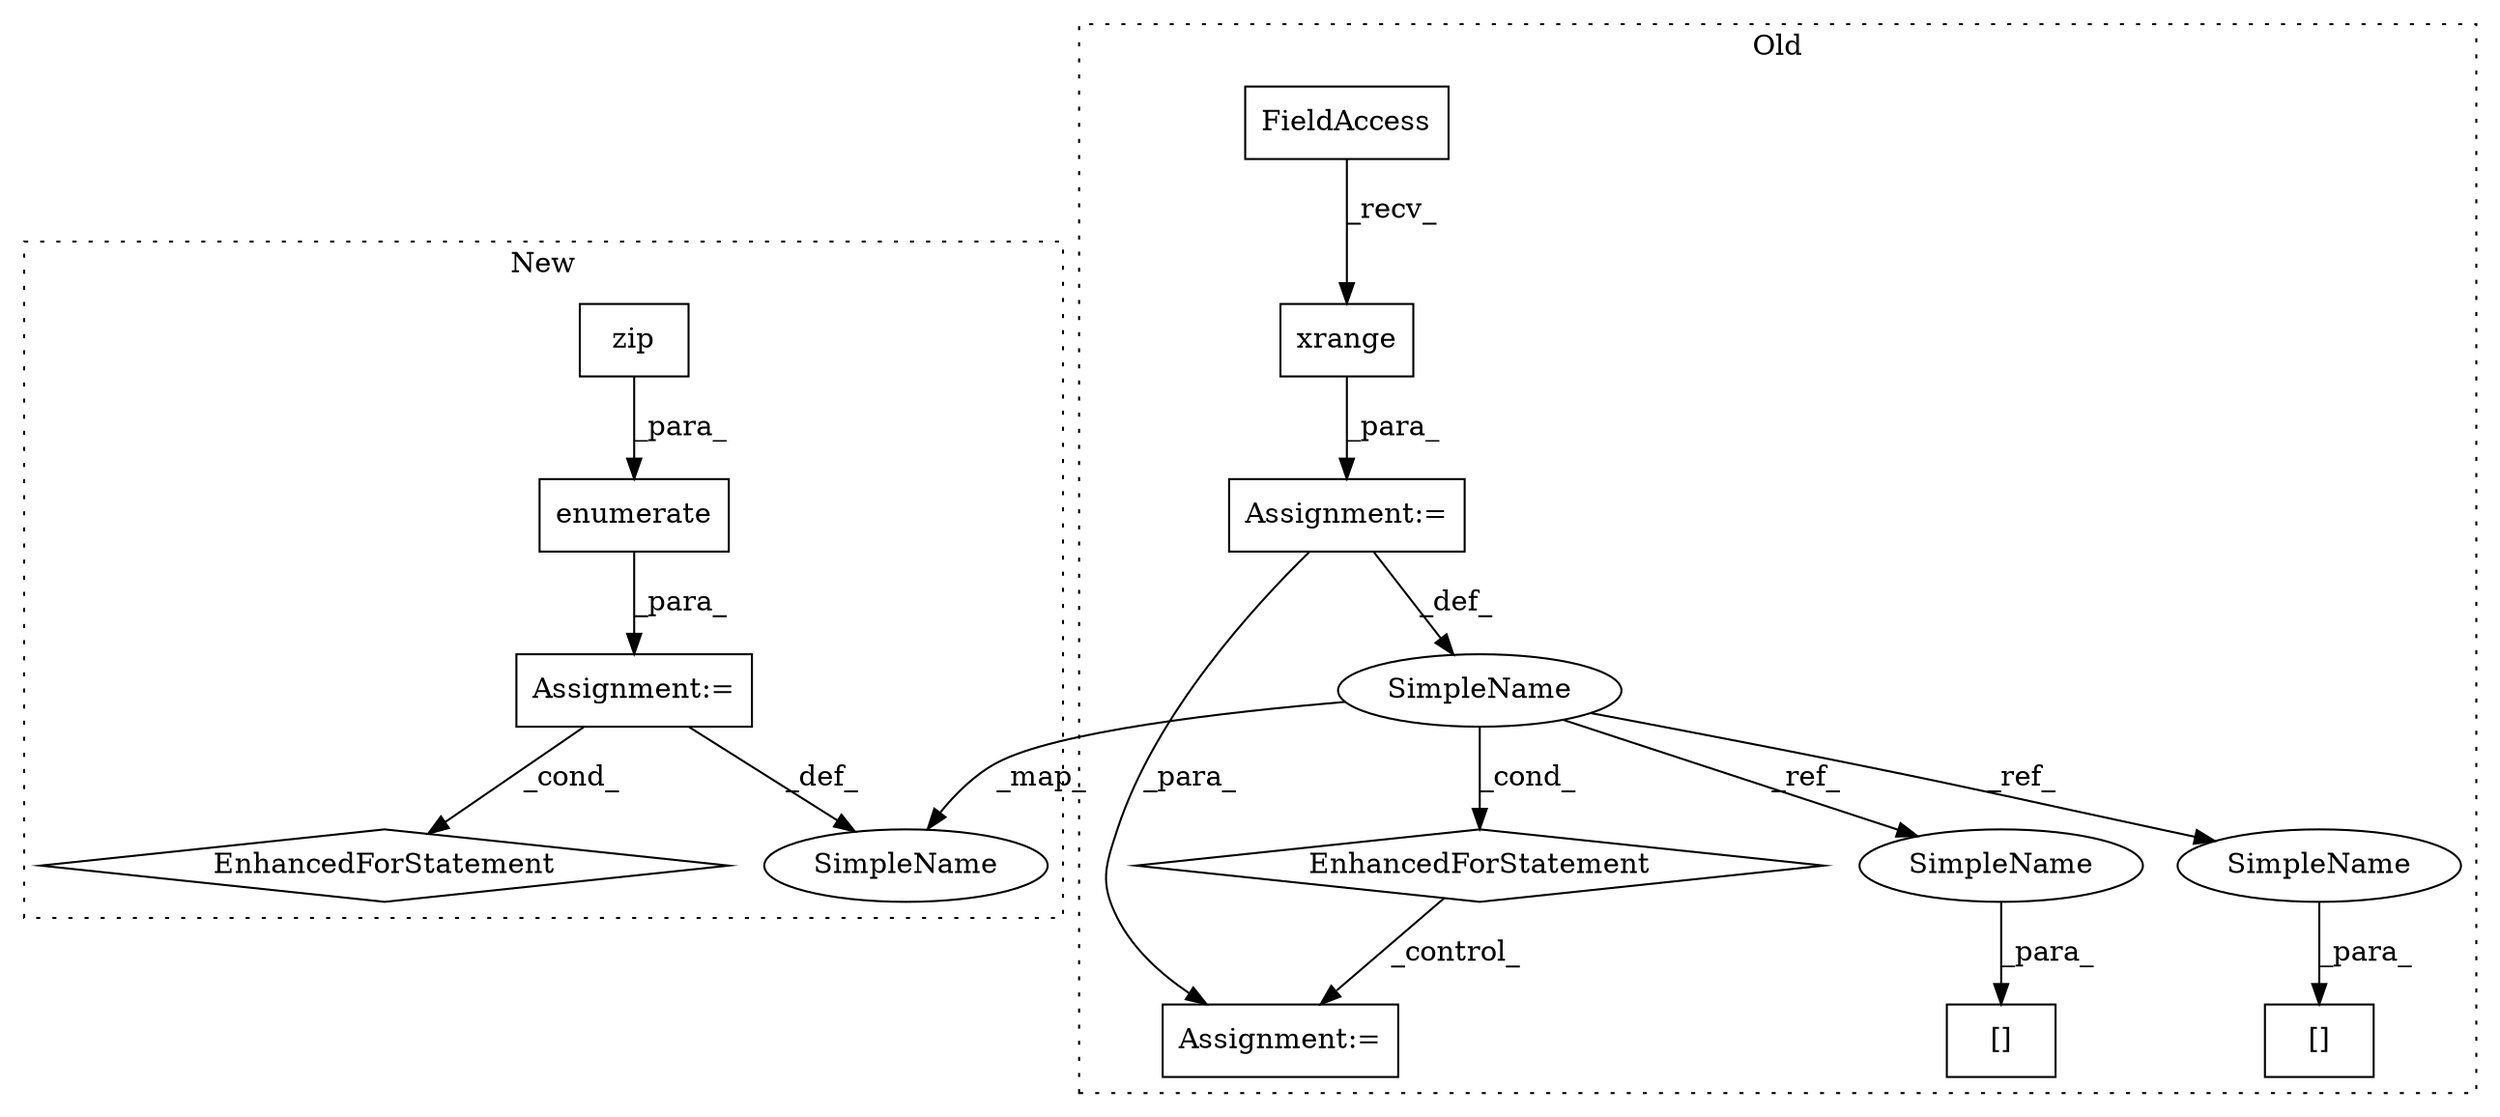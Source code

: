 digraph G {
subgraph cluster0 {
1 [label="xrange" a="32" s="9083,9099" l="7,1" shape="box"];
3 [label="Assignment:=" a="7" s="9012,9100" l="53,2" shape="box"];
5 [label="EnhancedForStatement" a="70" s="9012,9100" l="53,2" shape="diamond"];
6 [label="[]" a="2" s="9235,9246" l="10,1" shape="box"];
7 [label="Assignment:=" a="7" s="9312" l="1" shape="box"];
8 [label="[]" a="2" s="9269,9290" l="20,1" shape="box"];
10 [label="SimpleName" a="42" s="9069" l="1" shape="ellipse"];
12 [label="FieldAccess" a="22" s="9073" l="3" shape="box"];
14 [label="SimpleName" a="42" s="9289" l="1" shape="ellipse"];
15 [label="SimpleName" a="42" s="9245" l="1" shape="ellipse"];
label = "Old";
style="dotted";
}
subgraph cluster1 {
2 [label="EnhancedForStatement" a="70" s="9358,9491" l="110,2" shape="diamond"];
4 [label="Assignment:=" a="7" s="9358,9491" l="110,2" shape="box"];
9 [label="enumerate" a="32" s="9280,9351" l="10,1" shape="box"];
11 [label="SimpleName" a="42" s="9415" l="1" shape="ellipse"];
13 [label="zip" a="32" s="9290,9350" l="4,1" shape="box"];
label = "New";
style="dotted";
}
1 -> 3 [label="_para_"];
3 -> 7 [label="_para_"];
3 -> 10 [label="_def_"];
4 -> 11 [label="_def_"];
4 -> 2 [label="_cond_"];
5 -> 7 [label="_control_"];
9 -> 4 [label="_para_"];
10 -> 14 [label="_ref_"];
10 -> 11 [label="_map_"];
10 -> 5 [label="_cond_"];
10 -> 15 [label="_ref_"];
12 -> 1 [label="_recv_"];
13 -> 9 [label="_para_"];
14 -> 8 [label="_para_"];
15 -> 6 [label="_para_"];
}